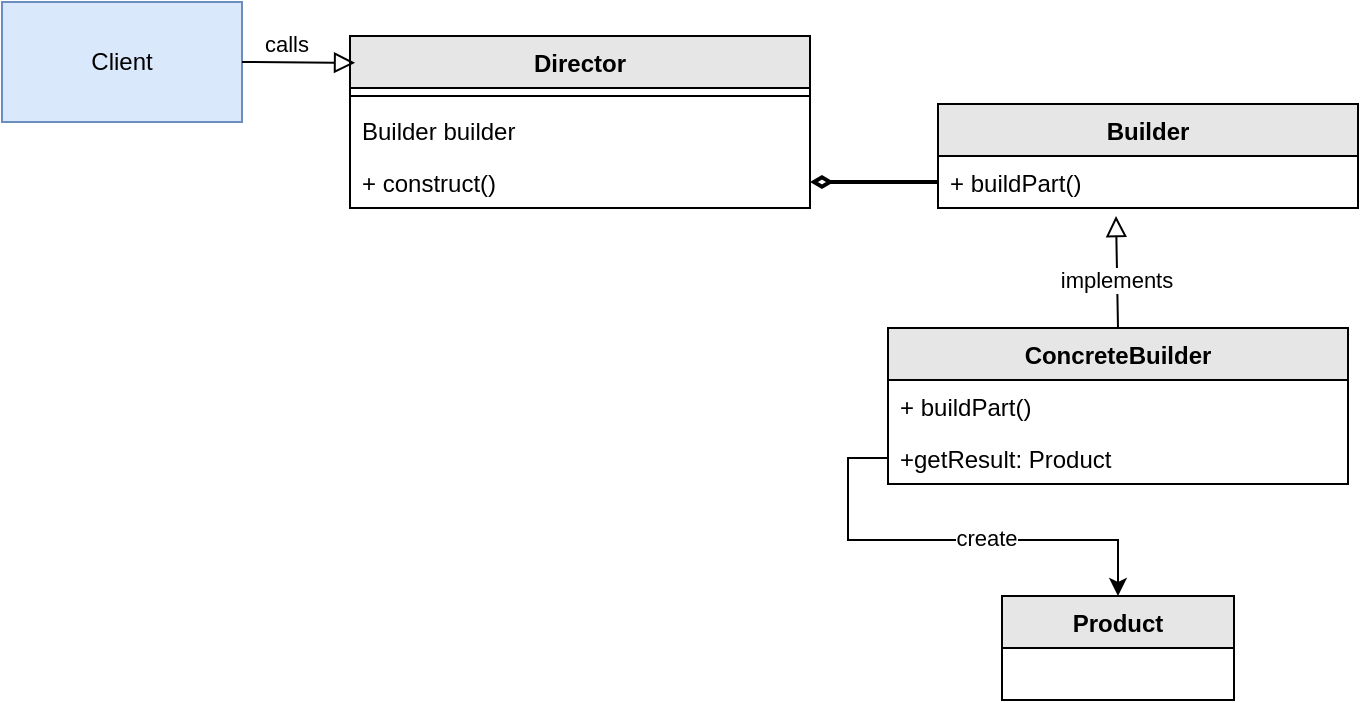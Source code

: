 <mxfile version="27.0.5">
  <diagram name="Page-1" id="Sy_cPnwX-0r9h7oMKy13">
    <mxGraphModel dx="1796" dy="572" grid="1" gridSize="10" guides="1" tooltips="1" connect="1" arrows="1" fold="1" page="1" pageScale="1" pageWidth="850" pageHeight="1100" math="0" shadow="0">
      <root>
        <mxCell id="0" />
        <mxCell id="1" parent="0" />
        <mxCell id="XLWS48y2gBpvipkls9pO-1" value="Director" style="swimlane;fontStyle=1;align=center;verticalAlign=top;childLayout=stackLayout;horizontal=1;startSize=26;horizontalStack=0;resizeParent=1;resizeParentMax=0;resizeLast=0;collapsible=1;marginBottom=0;whiteSpace=wrap;html=1;fillColor=#E6E6E6;" vertex="1" parent="1">
          <mxGeometry x="137" y="90" width="230" height="86" as="geometry" />
        </mxCell>
        <mxCell id="XLWS48y2gBpvipkls9pO-2" value="" style="line;strokeWidth=1;fillColor=none;align=left;verticalAlign=middle;spacingTop=-1;spacingLeft=3;spacingRight=3;rotatable=0;labelPosition=right;points=[];portConstraint=eastwest;strokeColor=inherit;" vertex="1" parent="XLWS48y2gBpvipkls9pO-1">
          <mxGeometry y="26" width="230" height="8" as="geometry" />
        </mxCell>
        <mxCell id="XLWS48y2gBpvipkls9pO-3" value="Builder builder" style="text;strokeColor=none;fillColor=none;align=left;verticalAlign=top;spacingLeft=4;spacingRight=4;overflow=hidden;rotatable=0;points=[[0,0.5],[1,0.5]];portConstraint=eastwest;whiteSpace=wrap;html=1;" vertex="1" parent="XLWS48y2gBpvipkls9pO-1">
          <mxGeometry y="34" width="230" height="26" as="geometry" />
        </mxCell>
        <mxCell id="XLWS48y2gBpvipkls9pO-4" value="+ construct()" style="text;strokeColor=none;fillColor=none;align=left;verticalAlign=top;spacingLeft=4;spacingRight=4;overflow=hidden;rotatable=0;points=[[0,0.5],[1,0.5]];portConstraint=eastwest;whiteSpace=wrap;html=1;" vertex="1" parent="XLWS48y2gBpvipkls9pO-1">
          <mxGeometry y="60" width="230" height="26" as="geometry" />
        </mxCell>
        <mxCell id="XLWS48y2gBpvipkls9pO-6" value="Builder" style="swimlane;fontStyle=1;align=center;verticalAlign=top;childLayout=stackLayout;horizontal=1;startSize=26;horizontalStack=0;resizeParent=1;resizeParentMax=0;resizeLast=0;collapsible=1;marginBottom=0;whiteSpace=wrap;html=1;fillColor=#E6E6E6;" vertex="1" parent="1">
          <mxGeometry x="431" y="124" width="210" height="52" as="geometry" />
        </mxCell>
        <mxCell id="XLWS48y2gBpvipkls9pO-7" value="+ buildPart()" style="text;strokeColor=none;fillColor=none;align=left;verticalAlign=top;spacingLeft=4;spacingRight=4;overflow=hidden;rotatable=0;points=[[0,0.5],[1,0.5]];portConstraint=eastwest;whiteSpace=wrap;html=1;" vertex="1" parent="XLWS48y2gBpvipkls9pO-6">
          <mxGeometry y="26" width="210" height="26" as="geometry" />
        </mxCell>
        <mxCell id="XLWS48y2gBpvipkls9pO-10" value="ConcreteBuilder" style="swimlane;fontStyle=1;align=center;verticalAlign=top;childLayout=stackLayout;horizontal=1;startSize=26;horizontalStack=0;resizeParent=1;resizeParentMax=0;resizeLast=0;collapsible=1;marginBottom=0;whiteSpace=wrap;html=1;fillColor=#E6E6E6;" vertex="1" parent="1">
          <mxGeometry x="406" y="236" width="230" height="78" as="geometry" />
        </mxCell>
        <mxCell id="XLWS48y2gBpvipkls9pO-12" value="+ buildPart()" style="text;strokeColor=none;fillColor=none;align=left;verticalAlign=top;spacingLeft=4;spacingRight=4;overflow=hidden;rotatable=0;points=[[0,0.5],[1,0.5]];portConstraint=eastwest;whiteSpace=wrap;html=1;" vertex="1" parent="XLWS48y2gBpvipkls9pO-10">
          <mxGeometry y="26" width="230" height="26" as="geometry" />
        </mxCell>
        <mxCell id="XLWS48y2gBpvipkls9pO-13" value="+getResult: Product" style="text;strokeColor=none;fillColor=none;align=left;verticalAlign=top;spacingLeft=4;spacingRight=4;overflow=hidden;rotatable=0;points=[[0,0.5],[1,0.5]];portConstraint=eastwest;whiteSpace=wrap;html=1;" vertex="1" parent="XLWS48y2gBpvipkls9pO-10">
          <mxGeometry y="52" width="230" height="26" as="geometry" />
        </mxCell>
        <mxCell id="XLWS48y2gBpvipkls9pO-16" value="Product" style="swimlane;fontStyle=1;align=center;verticalAlign=top;childLayout=stackLayout;horizontal=1;startSize=26;horizontalStack=0;resizeParent=1;resizeParentMax=0;resizeLast=0;collapsible=1;marginBottom=0;whiteSpace=wrap;html=1;fillColor=#E6E6E6;" vertex="1" parent="1">
          <mxGeometry x="463" y="370" width="116" height="52" as="geometry" />
        </mxCell>
        <mxCell id="XLWS48y2gBpvipkls9pO-21" value="implements" style="html=1;verticalAlign=bottom;endArrow=block;endSize=8;curved=0;rounded=0;exitX=0.5;exitY=0;exitDx=0;exitDy=0;endFill=0;" edge="1" parent="1" source="XLWS48y2gBpvipkls9pO-10">
          <mxGeometry x="-0.455" y="1" relative="1" as="geometry">
            <mxPoint x="213" y="360" as="sourcePoint" />
            <mxPoint x="520" y="180" as="targetPoint" />
            <mxPoint as="offset" />
          </mxGeometry>
        </mxCell>
        <mxCell id="XLWS48y2gBpvipkls9pO-22" value="Client" style="rounded=0;whiteSpace=wrap;html=1;fillColor=#dae8fc;strokeColor=#6c8ebf;" vertex="1" parent="1">
          <mxGeometry x="-37" y="73" width="120" height="60" as="geometry" />
        </mxCell>
        <mxCell id="XLWS48y2gBpvipkls9pO-23" value="calls" style="html=1;verticalAlign=bottom;endArrow=block;endSize=8;curved=0;rounded=0;exitX=1;exitY=0.5;exitDx=0;exitDy=0;endFill=0;entryX=0.011;entryY=0.156;entryDx=0;entryDy=0;entryPerimeter=0;" edge="1" parent="1" source="XLWS48y2gBpvipkls9pO-22" target="XLWS48y2gBpvipkls9pO-1">
          <mxGeometry x="-0.225" relative="1" as="geometry">
            <mxPoint x="55" y="300" as="sourcePoint" />
            <mxPoint x="262" y="214" as="targetPoint" />
            <mxPoint as="offset" />
          </mxGeometry>
        </mxCell>
        <mxCell id="XLWS48y2gBpvipkls9pO-26" style="edgeStyle=orthogonalEdgeStyle;rounded=0;orthogonalLoop=1;jettySize=auto;html=1;" edge="1" parent="1" source="XLWS48y2gBpvipkls9pO-13" target="XLWS48y2gBpvipkls9pO-16">
          <mxGeometry relative="1" as="geometry" />
        </mxCell>
        <mxCell id="XLWS48y2gBpvipkls9pO-27" value="create" style="edgeLabel;html=1;align=center;verticalAlign=middle;resizable=0;points=[];" vertex="1" connectable="0" parent="XLWS48y2gBpvipkls9pO-26">
          <mxGeometry x="0.161" y="1" relative="1" as="geometry">
            <mxPoint as="offset" />
          </mxGeometry>
        </mxCell>
        <mxCell id="XLWS48y2gBpvipkls9pO-24" style="edgeStyle=orthogonalEdgeStyle;rounded=0;orthogonalLoop=1;jettySize=auto;html=1;exitX=0;exitY=0.5;exitDx=0;exitDy=0;entryX=1;entryY=0.5;entryDx=0;entryDy=0;endArrow=diamondThin;endFill=0;strokeWidth=2;" edge="1" parent="1" source="XLWS48y2gBpvipkls9pO-7" target="XLWS48y2gBpvipkls9pO-4">
          <mxGeometry relative="1" as="geometry" />
        </mxCell>
      </root>
    </mxGraphModel>
  </diagram>
</mxfile>
